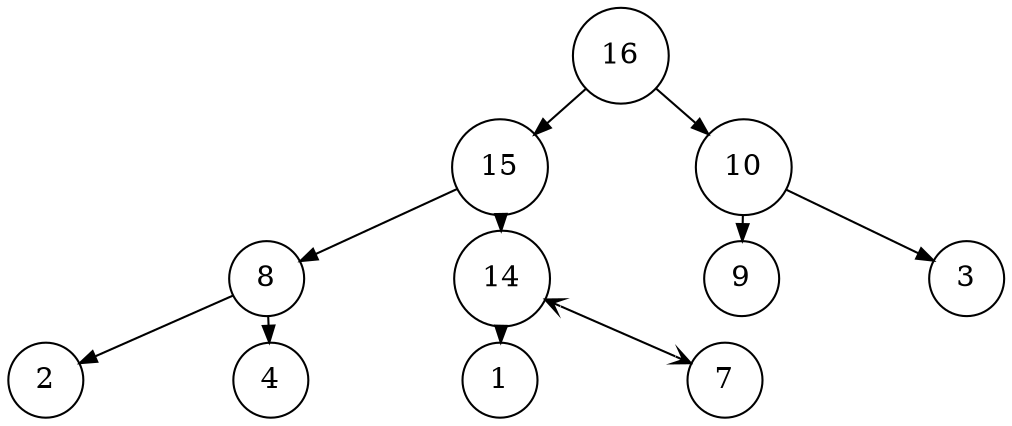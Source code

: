 digraph BT2C1 {
    nodesep=1;
    ranksep=0.1;
    margin=0;
    graph [ordering="out"]
    node [shape=circle];
    edge [arrowsize=0.8];
    16 -> 15;
    16 -> 10;
    15 -> 8;
    15 -> 14;
    10 -> 9;
    10 -> 3;
    8 -> 2;
    8 -> 4;
    14 -> 1;
    14 -> 7 [arrowhead=vee, arrowtail=vee, dir=both];
}
